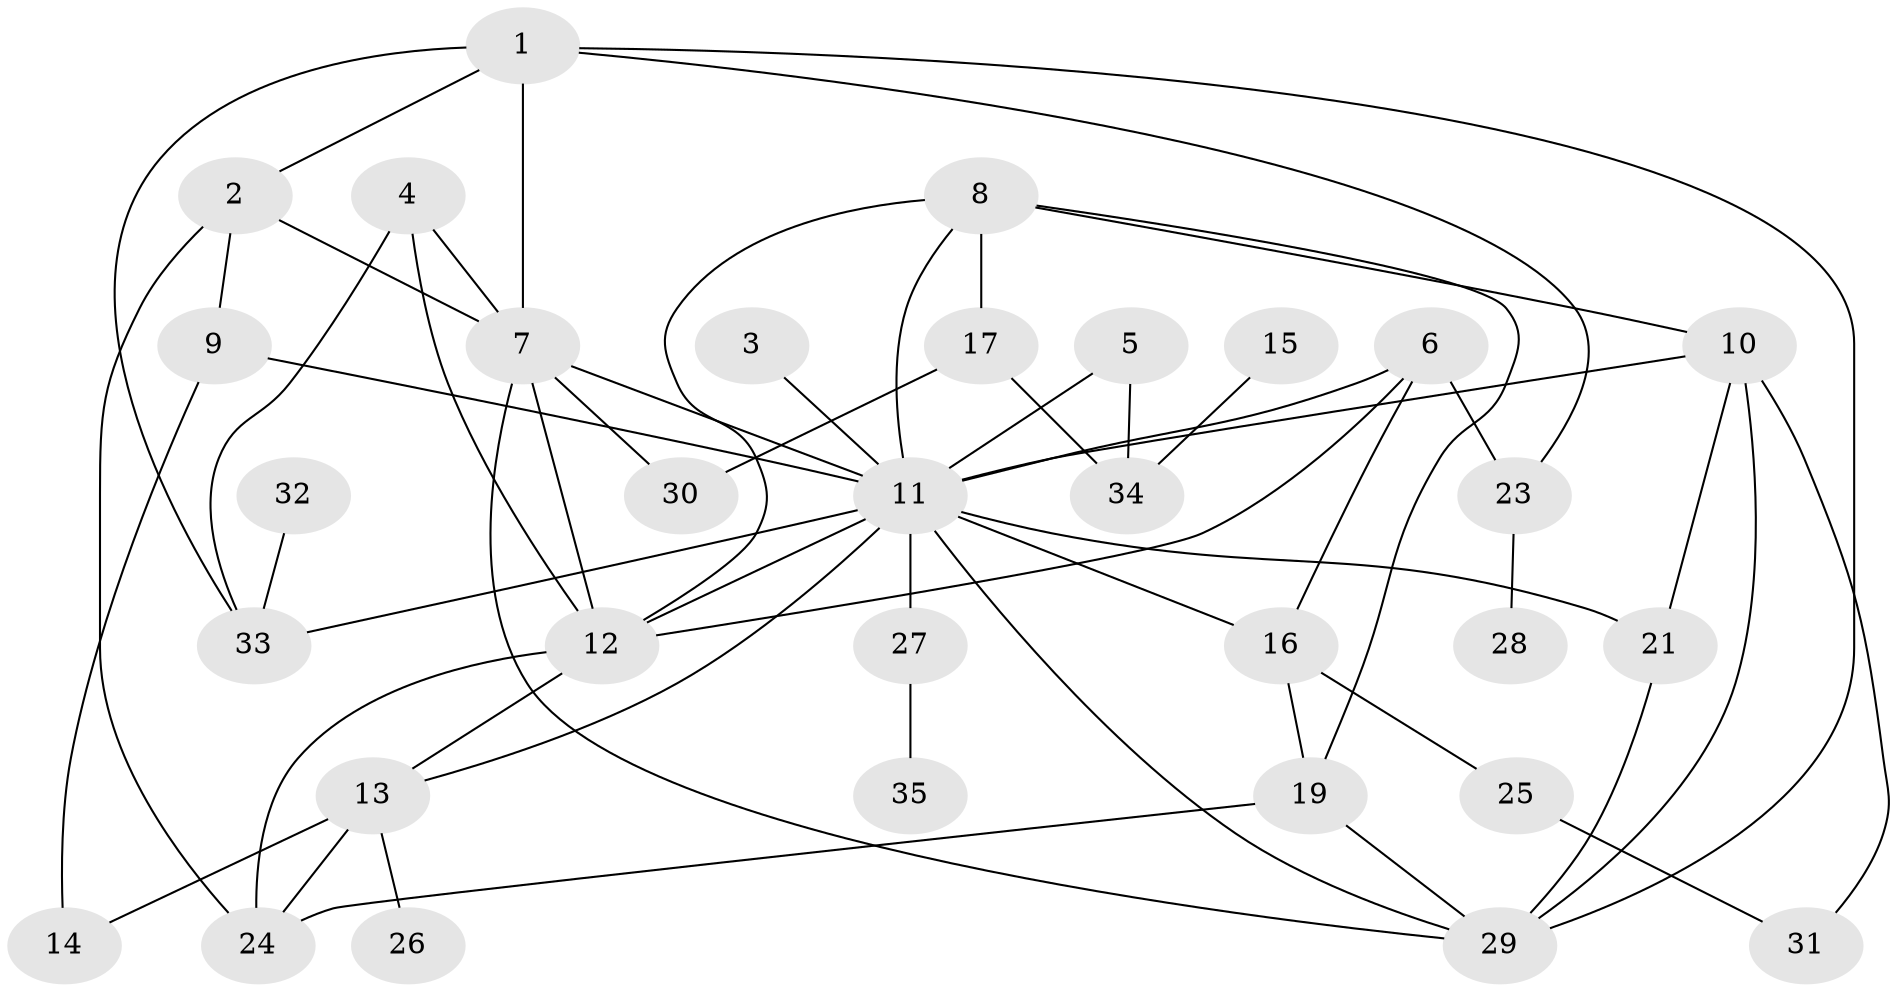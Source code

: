 // original degree distribution, {4: 0.14492753623188406, 2: 0.2608695652173913, 1: 0.17391304347826086, 3: 0.2753623188405797, 7: 0.014492753623188406, 6: 0.028985507246376812, 5: 0.057971014492753624, 0: 0.043478260869565216}
// Generated by graph-tools (version 1.1) at 2025/33/03/09/25 02:33:44]
// undirected, 32 vertices, 57 edges
graph export_dot {
graph [start="1"]
  node [color=gray90,style=filled];
  1;
  2;
  3;
  4;
  5;
  6;
  7;
  8;
  9;
  10;
  11;
  12;
  13;
  14;
  15;
  16;
  17;
  19;
  21;
  23;
  24;
  25;
  26;
  27;
  28;
  29;
  30;
  31;
  32;
  33;
  34;
  35;
  1 -- 2 [weight=1.0];
  1 -- 7 [weight=1.0];
  1 -- 23 [weight=1.0];
  1 -- 29 [weight=1.0];
  1 -- 33 [weight=1.0];
  2 -- 7 [weight=1.0];
  2 -- 9 [weight=1.0];
  2 -- 24 [weight=1.0];
  3 -- 11 [weight=1.0];
  4 -- 7 [weight=1.0];
  4 -- 12 [weight=1.0];
  4 -- 33 [weight=1.0];
  5 -- 11 [weight=1.0];
  5 -- 34 [weight=1.0];
  6 -- 11 [weight=1.0];
  6 -- 12 [weight=1.0];
  6 -- 16 [weight=1.0];
  6 -- 23 [weight=1.0];
  7 -- 11 [weight=1.0];
  7 -- 12 [weight=1.0];
  7 -- 29 [weight=1.0];
  7 -- 30 [weight=1.0];
  8 -- 10 [weight=1.0];
  8 -- 11 [weight=1.0];
  8 -- 12 [weight=1.0];
  8 -- 17 [weight=1.0];
  8 -- 19 [weight=1.0];
  9 -- 11 [weight=1.0];
  9 -- 14 [weight=1.0];
  10 -- 11 [weight=1.0];
  10 -- 21 [weight=1.0];
  10 -- 29 [weight=1.0];
  10 -- 31 [weight=1.0];
  11 -- 12 [weight=1.0];
  11 -- 13 [weight=1.0];
  11 -- 16 [weight=1.0];
  11 -- 21 [weight=1.0];
  11 -- 27 [weight=1.0];
  11 -- 29 [weight=1.0];
  11 -- 33 [weight=1.0];
  12 -- 13 [weight=1.0];
  12 -- 24 [weight=1.0];
  13 -- 14 [weight=1.0];
  13 -- 24 [weight=1.0];
  13 -- 26 [weight=1.0];
  15 -- 34 [weight=1.0];
  16 -- 19 [weight=1.0];
  16 -- 25 [weight=1.0];
  17 -- 30 [weight=1.0];
  17 -- 34 [weight=1.0];
  19 -- 24 [weight=1.0];
  19 -- 29 [weight=1.0];
  21 -- 29 [weight=1.0];
  23 -- 28 [weight=1.0];
  25 -- 31 [weight=1.0];
  27 -- 35 [weight=1.0];
  32 -- 33 [weight=1.0];
}
